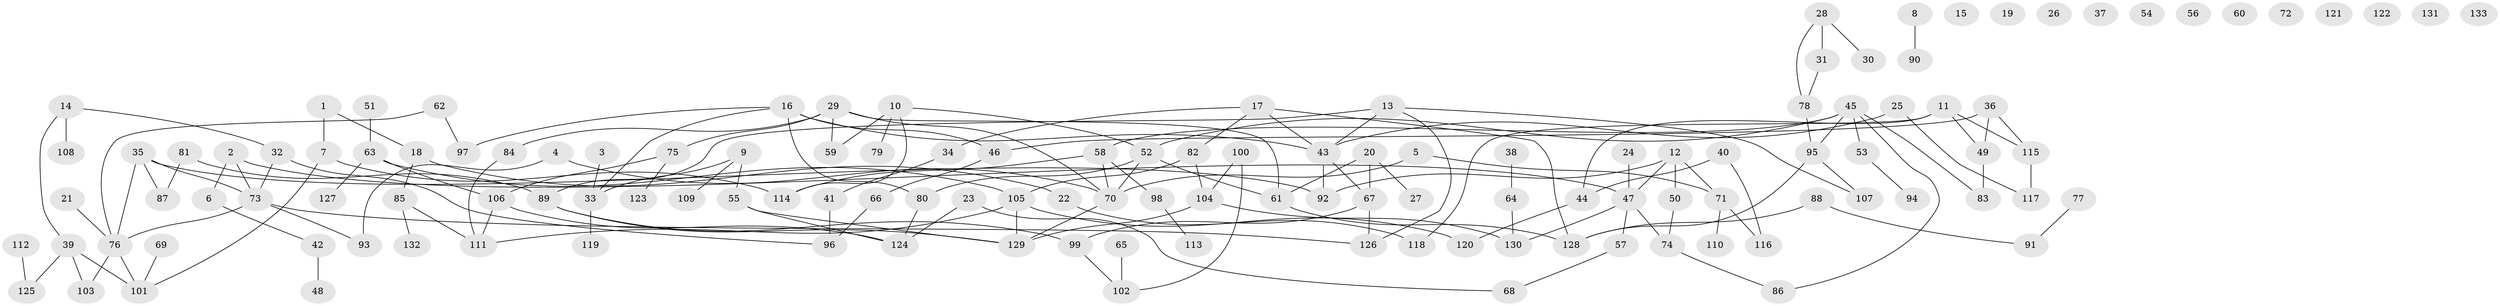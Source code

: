 // coarse degree distribution, {3: 0.1797752808988764, 7: 0.02247191011235955, 1: 0.15730337078651685, 2: 0.2247191011235955, 0: 0.14606741573033707, 5: 0.056179775280898875, 4: 0.11235955056179775, 6: 0.0898876404494382, 9: 0.011235955056179775}
// Generated by graph-tools (version 1.1) at 2025/41/03/06/25 10:41:23]
// undirected, 133 vertices, 163 edges
graph export_dot {
graph [start="1"]
  node [color=gray90,style=filled];
  1;
  2;
  3;
  4;
  5;
  6;
  7;
  8;
  9;
  10;
  11;
  12;
  13;
  14;
  15;
  16;
  17;
  18;
  19;
  20;
  21;
  22;
  23;
  24;
  25;
  26;
  27;
  28;
  29;
  30;
  31;
  32;
  33;
  34;
  35;
  36;
  37;
  38;
  39;
  40;
  41;
  42;
  43;
  44;
  45;
  46;
  47;
  48;
  49;
  50;
  51;
  52;
  53;
  54;
  55;
  56;
  57;
  58;
  59;
  60;
  61;
  62;
  63;
  64;
  65;
  66;
  67;
  68;
  69;
  70;
  71;
  72;
  73;
  74;
  75;
  76;
  77;
  78;
  79;
  80;
  81;
  82;
  83;
  84;
  85;
  86;
  87;
  88;
  89;
  90;
  91;
  92;
  93;
  94;
  95;
  96;
  97;
  98;
  99;
  100;
  101;
  102;
  103;
  104;
  105;
  106;
  107;
  108;
  109;
  110;
  111;
  112;
  113;
  114;
  115;
  116;
  117;
  118;
  119;
  120;
  121;
  122;
  123;
  124;
  125;
  126;
  127;
  128;
  129;
  130;
  131;
  132;
  133;
  1 -- 7;
  1 -- 18;
  2 -- 6;
  2 -- 47;
  2 -- 73;
  3 -- 33;
  4 -- 70;
  4 -- 93;
  5 -- 70;
  5 -- 71;
  6 -- 42;
  7 -- 101;
  7 -- 114;
  8 -- 90;
  9 -- 33;
  9 -- 55;
  9 -- 109;
  10 -- 52;
  10 -- 59;
  10 -- 79;
  10 -- 114;
  11 -- 44;
  11 -- 49;
  11 -- 115;
  11 -- 118;
  12 -- 47;
  12 -- 50;
  12 -- 71;
  12 -- 92;
  13 -- 43;
  13 -- 89;
  13 -- 107;
  13 -- 126;
  14 -- 32;
  14 -- 39;
  14 -- 108;
  16 -- 33;
  16 -- 43;
  16 -- 46;
  16 -- 80;
  16 -- 97;
  17 -- 34;
  17 -- 43;
  17 -- 82;
  17 -- 128;
  18 -- 22;
  18 -- 85;
  20 -- 27;
  20 -- 61;
  20 -- 67;
  21 -- 76;
  22 -- 118;
  23 -- 68;
  23 -- 124;
  24 -- 47;
  25 -- 43;
  25 -- 117;
  28 -- 30;
  28 -- 31;
  28 -- 78;
  29 -- 59;
  29 -- 61;
  29 -- 70;
  29 -- 75;
  29 -- 84;
  31 -- 78;
  32 -- 73;
  32 -- 96;
  33 -- 119;
  34 -- 41;
  35 -- 73;
  35 -- 76;
  35 -- 87;
  35 -- 92;
  36 -- 46;
  36 -- 49;
  36 -- 115;
  38 -- 64;
  39 -- 101;
  39 -- 103;
  39 -- 125;
  40 -- 44;
  40 -- 116;
  41 -- 96;
  42 -- 48;
  43 -- 67;
  43 -- 92;
  44 -- 120;
  45 -- 52;
  45 -- 53;
  45 -- 58;
  45 -- 83;
  45 -- 86;
  45 -- 95;
  46 -- 66;
  47 -- 57;
  47 -- 74;
  47 -- 130;
  49 -- 83;
  50 -- 74;
  51 -- 63;
  52 -- 61;
  52 -- 70;
  52 -- 80;
  53 -- 94;
  55 -- 124;
  55 -- 129;
  57 -- 68;
  58 -- 70;
  58 -- 98;
  58 -- 114;
  61 -- 128;
  62 -- 76;
  62 -- 97;
  63 -- 105;
  63 -- 106;
  63 -- 127;
  64 -- 130;
  65 -- 102;
  66 -- 96;
  67 -- 99;
  67 -- 126;
  69 -- 101;
  70 -- 129;
  71 -- 110;
  71 -- 116;
  73 -- 76;
  73 -- 93;
  73 -- 126;
  74 -- 86;
  75 -- 106;
  75 -- 123;
  76 -- 101;
  76 -- 103;
  77 -- 91;
  78 -- 95;
  80 -- 124;
  81 -- 87;
  81 -- 89;
  82 -- 104;
  82 -- 105;
  84 -- 111;
  85 -- 111;
  85 -- 132;
  88 -- 91;
  88 -- 128;
  89 -- 99;
  89 -- 129;
  95 -- 107;
  95 -- 128;
  98 -- 113;
  99 -- 102;
  100 -- 102;
  100 -- 104;
  104 -- 129;
  104 -- 130;
  105 -- 111;
  105 -- 120;
  105 -- 129;
  106 -- 111;
  106 -- 124;
  112 -- 125;
  115 -- 117;
}
